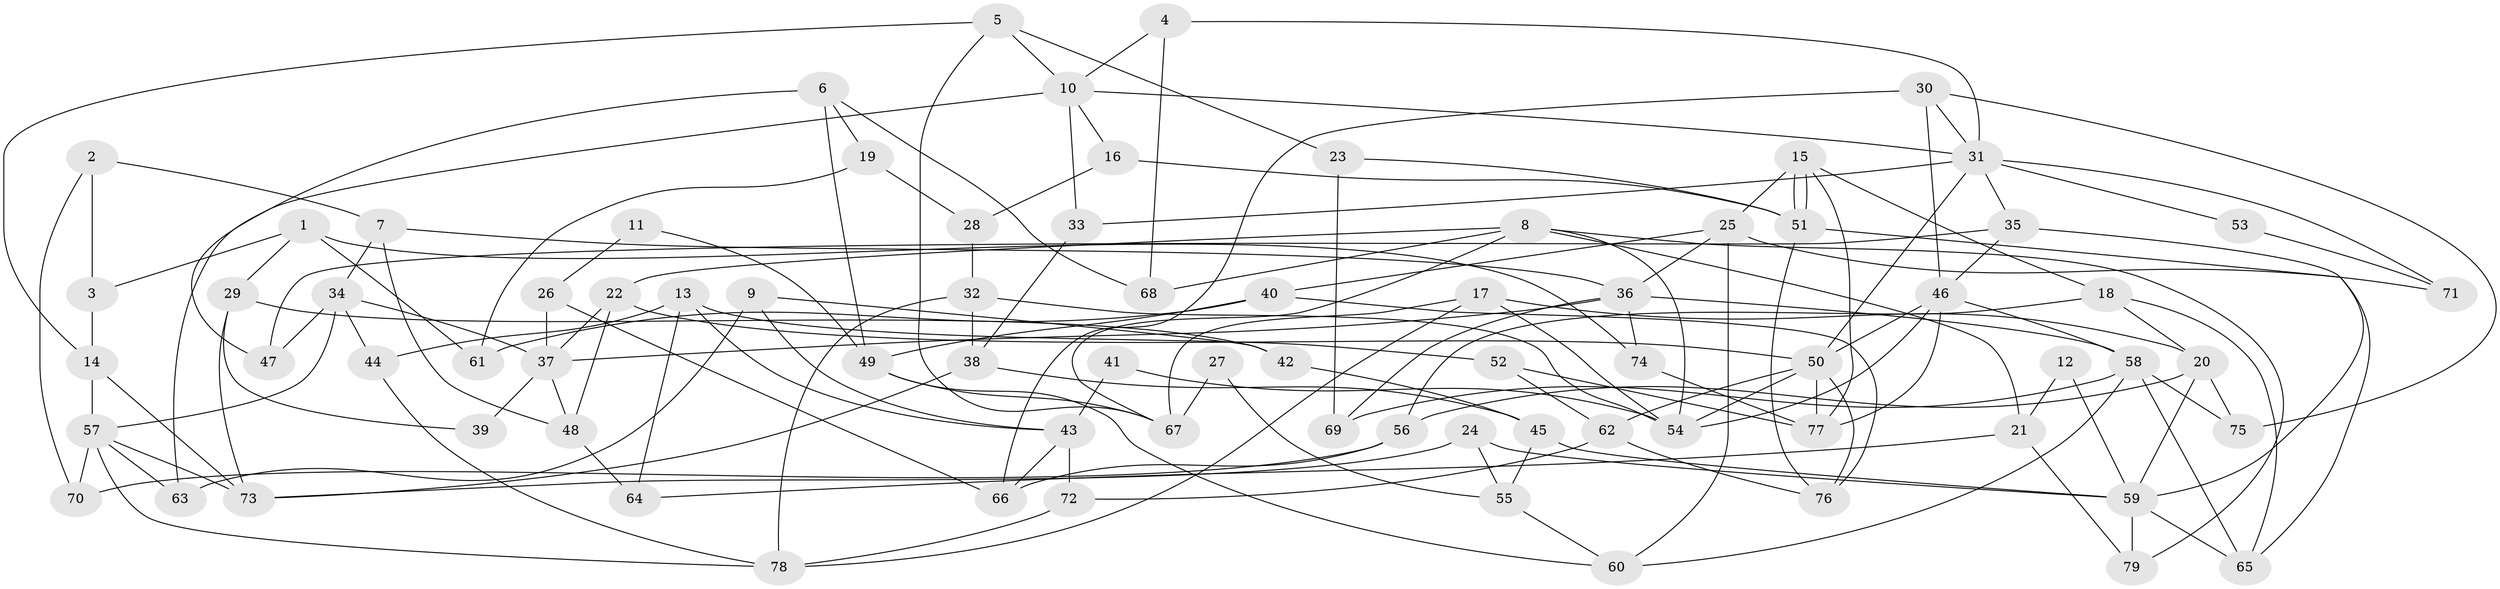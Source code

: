 // coarse degree distribution, {4: 0.30612244897959184, 7: 0.12244897959183673, 3: 0.14285714285714285, 2: 0.08163265306122448, 5: 0.10204081632653061, 8: 0.12244897959183673, 6: 0.10204081632653061, 10: 0.02040816326530612}
// Generated by graph-tools (version 1.1) at 2025/24/03/03/25 07:24:01]
// undirected, 79 vertices, 158 edges
graph export_dot {
graph [start="1"]
  node [color=gray90,style=filled];
  1;
  2;
  3;
  4;
  5;
  6;
  7;
  8;
  9;
  10;
  11;
  12;
  13;
  14;
  15;
  16;
  17;
  18;
  19;
  20;
  21;
  22;
  23;
  24;
  25;
  26;
  27;
  28;
  29;
  30;
  31;
  32;
  33;
  34;
  35;
  36;
  37;
  38;
  39;
  40;
  41;
  42;
  43;
  44;
  45;
  46;
  47;
  48;
  49;
  50;
  51;
  52;
  53;
  54;
  55;
  56;
  57;
  58;
  59;
  60;
  61;
  62;
  63;
  64;
  65;
  66;
  67;
  68;
  69;
  70;
  71;
  72;
  73;
  74;
  75;
  76;
  77;
  78;
  79;
  1 -- 74;
  1 -- 61;
  1 -- 3;
  1 -- 29;
  2 -- 70;
  2 -- 7;
  2 -- 3;
  3 -- 14;
  4 -- 31;
  4 -- 10;
  4 -- 68;
  5 -- 10;
  5 -- 14;
  5 -- 23;
  5 -- 67;
  6 -- 68;
  6 -- 49;
  6 -- 19;
  6 -- 47;
  7 -- 48;
  7 -- 34;
  7 -- 36;
  8 -- 54;
  8 -- 67;
  8 -- 21;
  8 -- 22;
  8 -- 68;
  8 -- 79;
  9 -- 42;
  9 -- 43;
  9 -- 63;
  10 -- 33;
  10 -- 31;
  10 -- 16;
  10 -- 63;
  11 -- 49;
  11 -- 26;
  12 -- 59;
  12 -- 21;
  13 -- 43;
  13 -- 44;
  13 -- 52;
  13 -- 64;
  14 -- 57;
  14 -- 73;
  15 -- 18;
  15 -- 51;
  15 -- 51;
  15 -- 25;
  15 -- 77;
  16 -- 51;
  16 -- 28;
  17 -- 20;
  17 -- 67;
  17 -- 54;
  17 -- 78;
  18 -- 20;
  18 -- 65;
  18 -- 56;
  19 -- 28;
  19 -- 61;
  20 -- 75;
  20 -- 59;
  20 -- 56;
  21 -- 64;
  21 -- 79;
  22 -- 50;
  22 -- 37;
  22 -- 48;
  23 -- 69;
  23 -- 51;
  24 -- 73;
  24 -- 59;
  24 -- 55;
  25 -- 36;
  25 -- 40;
  25 -- 60;
  25 -- 71;
  26 -- 37;
  26 -- 66;
  27 -- 55;
  27 -- 67;
  28 -- 32;
  29 -- 73;
  29 -- 39;
  29 -- 42;
  30 -- 46;
  30 -- 31;
  30 -- 66;
  30 -- 75;
  31 -- 50;
  31 -- 35;
  31 -- 33;
  31 -- 53;
  31 -- 71;
  32 -- 54;
  32 -- 78;
  32 -- 38;
  33 -- 38;
  34 -- 57;
  34 -- 47;
  34 -- 37;
  34 -- 44;
  35 -- 59;
  35 -- 46;
  35 -- 47;
  36 -- 37;
  36 -- 58;
  36 -- 69;
  36 -- 74;
  37 -- 39;
  37 -- 48;
  38 -- 45;
  38 -- 73;
  40 -- 76;
  40 -- 49;
  40 -- 61;
  41 -- 43;
  41 -- 54;
  42 -- 45;
  43 -- 66;
  43 -- 72;
  44 -- 78;
  45 -- 59;
  45 -- 55;
  46 -- 50;
  46 -- 77;
  46 -- 54;
  46 -- 58;
  48 -- 64;
  49 -- 60;
  49 -- 67;
  50 -- 54;
  50 -- 77;
  50 -- 62;
  50 -- 76;
  51 -- 65;
  51 -- 76;
  52 -- 62;
  52 -- 77;
  53 -- 71;
  55 -- 60;
  56 -- 66;
  56 -- 70;
  57 -- 63;
  57 -- 73;
  57 -- 70;
  57 -- 78;
  58 -- 60;
  58 -- 65;
  58 -- 69;
  58 -- 75;
  59 -- 79;
  59 -- 65;
  62 -- 76;
  62 -- 72;
  72 -- 78;
  74 -- 77;
}
